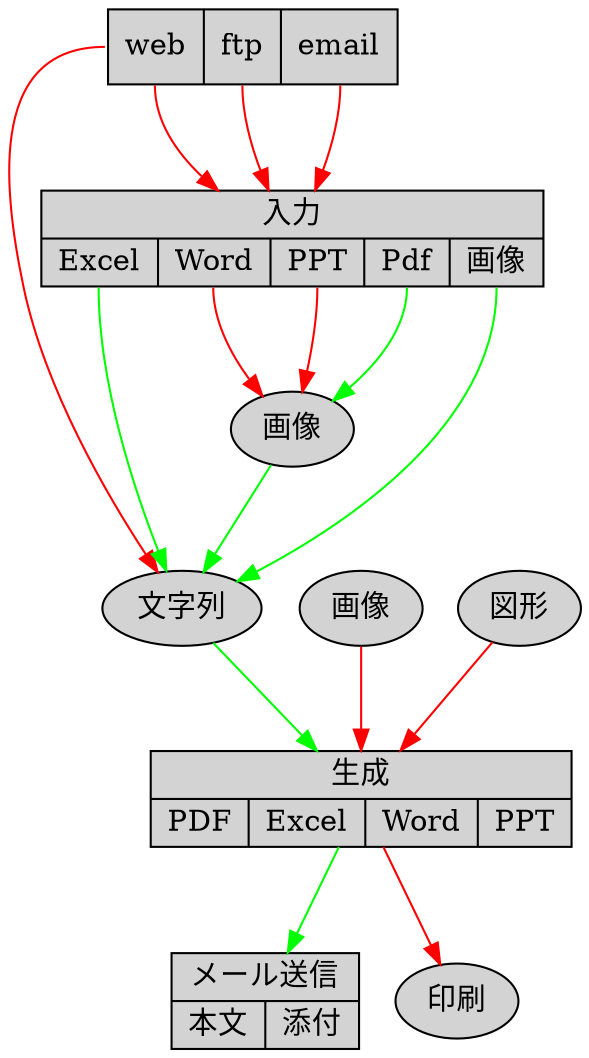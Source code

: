 // dot -Tpng RPA.dot -oRPA.png

digraph graph_name {
	// グラフ全体設定
	graph [
		charset = "UTF-8";
		rankdir = normal;
		ranksep = 0.7;
		compound = true
	];

	// ノードの共通設定
	node [
		//colorscheme = "rdylgn11",
		style = "solid,filled"
	];

	// エッジの共通設定
	edge [
		style = solid,
		fontsize = 14,
		color = green
	];

	// 各ノード定義 
	// source
	source [shape = record, label = "<web>web|<ftp>ftp|<email>email" ];
	// resource, 日本語の場合、その前に半角スペース
	resource [shape = record, label = "{ 入力|{<xls>Excel|<wd>Word|<ppt>PPT|<pdf>Pdf|<img> 画像}}" ];
	
	// resource2
	IMAGE [label = "画像" ];

	// element
	STRING   [label = "文字列"];
	cIMAGE   [label = "画像"];
	cGRAPH   [label = "図形"];

	// compose, 日本語の場合半角スペースが必要
	compose [shape = record, label = "{ 生成|{PDF|Excel|Word|PPT}}" ];

	//output [label = "", color = white, shape = none];
	email [shape = record, label = "{ メール送信|{ 本文| 添付}}"];
	print [label = "印刷"];

	// 全体配置
	// resource
	source:web -> resource [color = red];
	source:ftp -> resource [color = red];
	source:email -> resource [color = red];

	// resource2
	resource:wd -> IMAGE[color=red];
	resource:ppt -> IMAGE[color=red];
	resource:pdf -> IMAGE;

	// element
	IMAGE -> STRING;
	resource:img -> STRING;
	resource:xls -> STRING;
	source:web -> STRING[color = red ];
	
	// compose
	STRING -> compose;
	cGRAPH -> compose[color=red];
	cIMAGE -> compose[color=red];	

	// output
	compose -> email ;
	compose -> print [color = red ];
}
